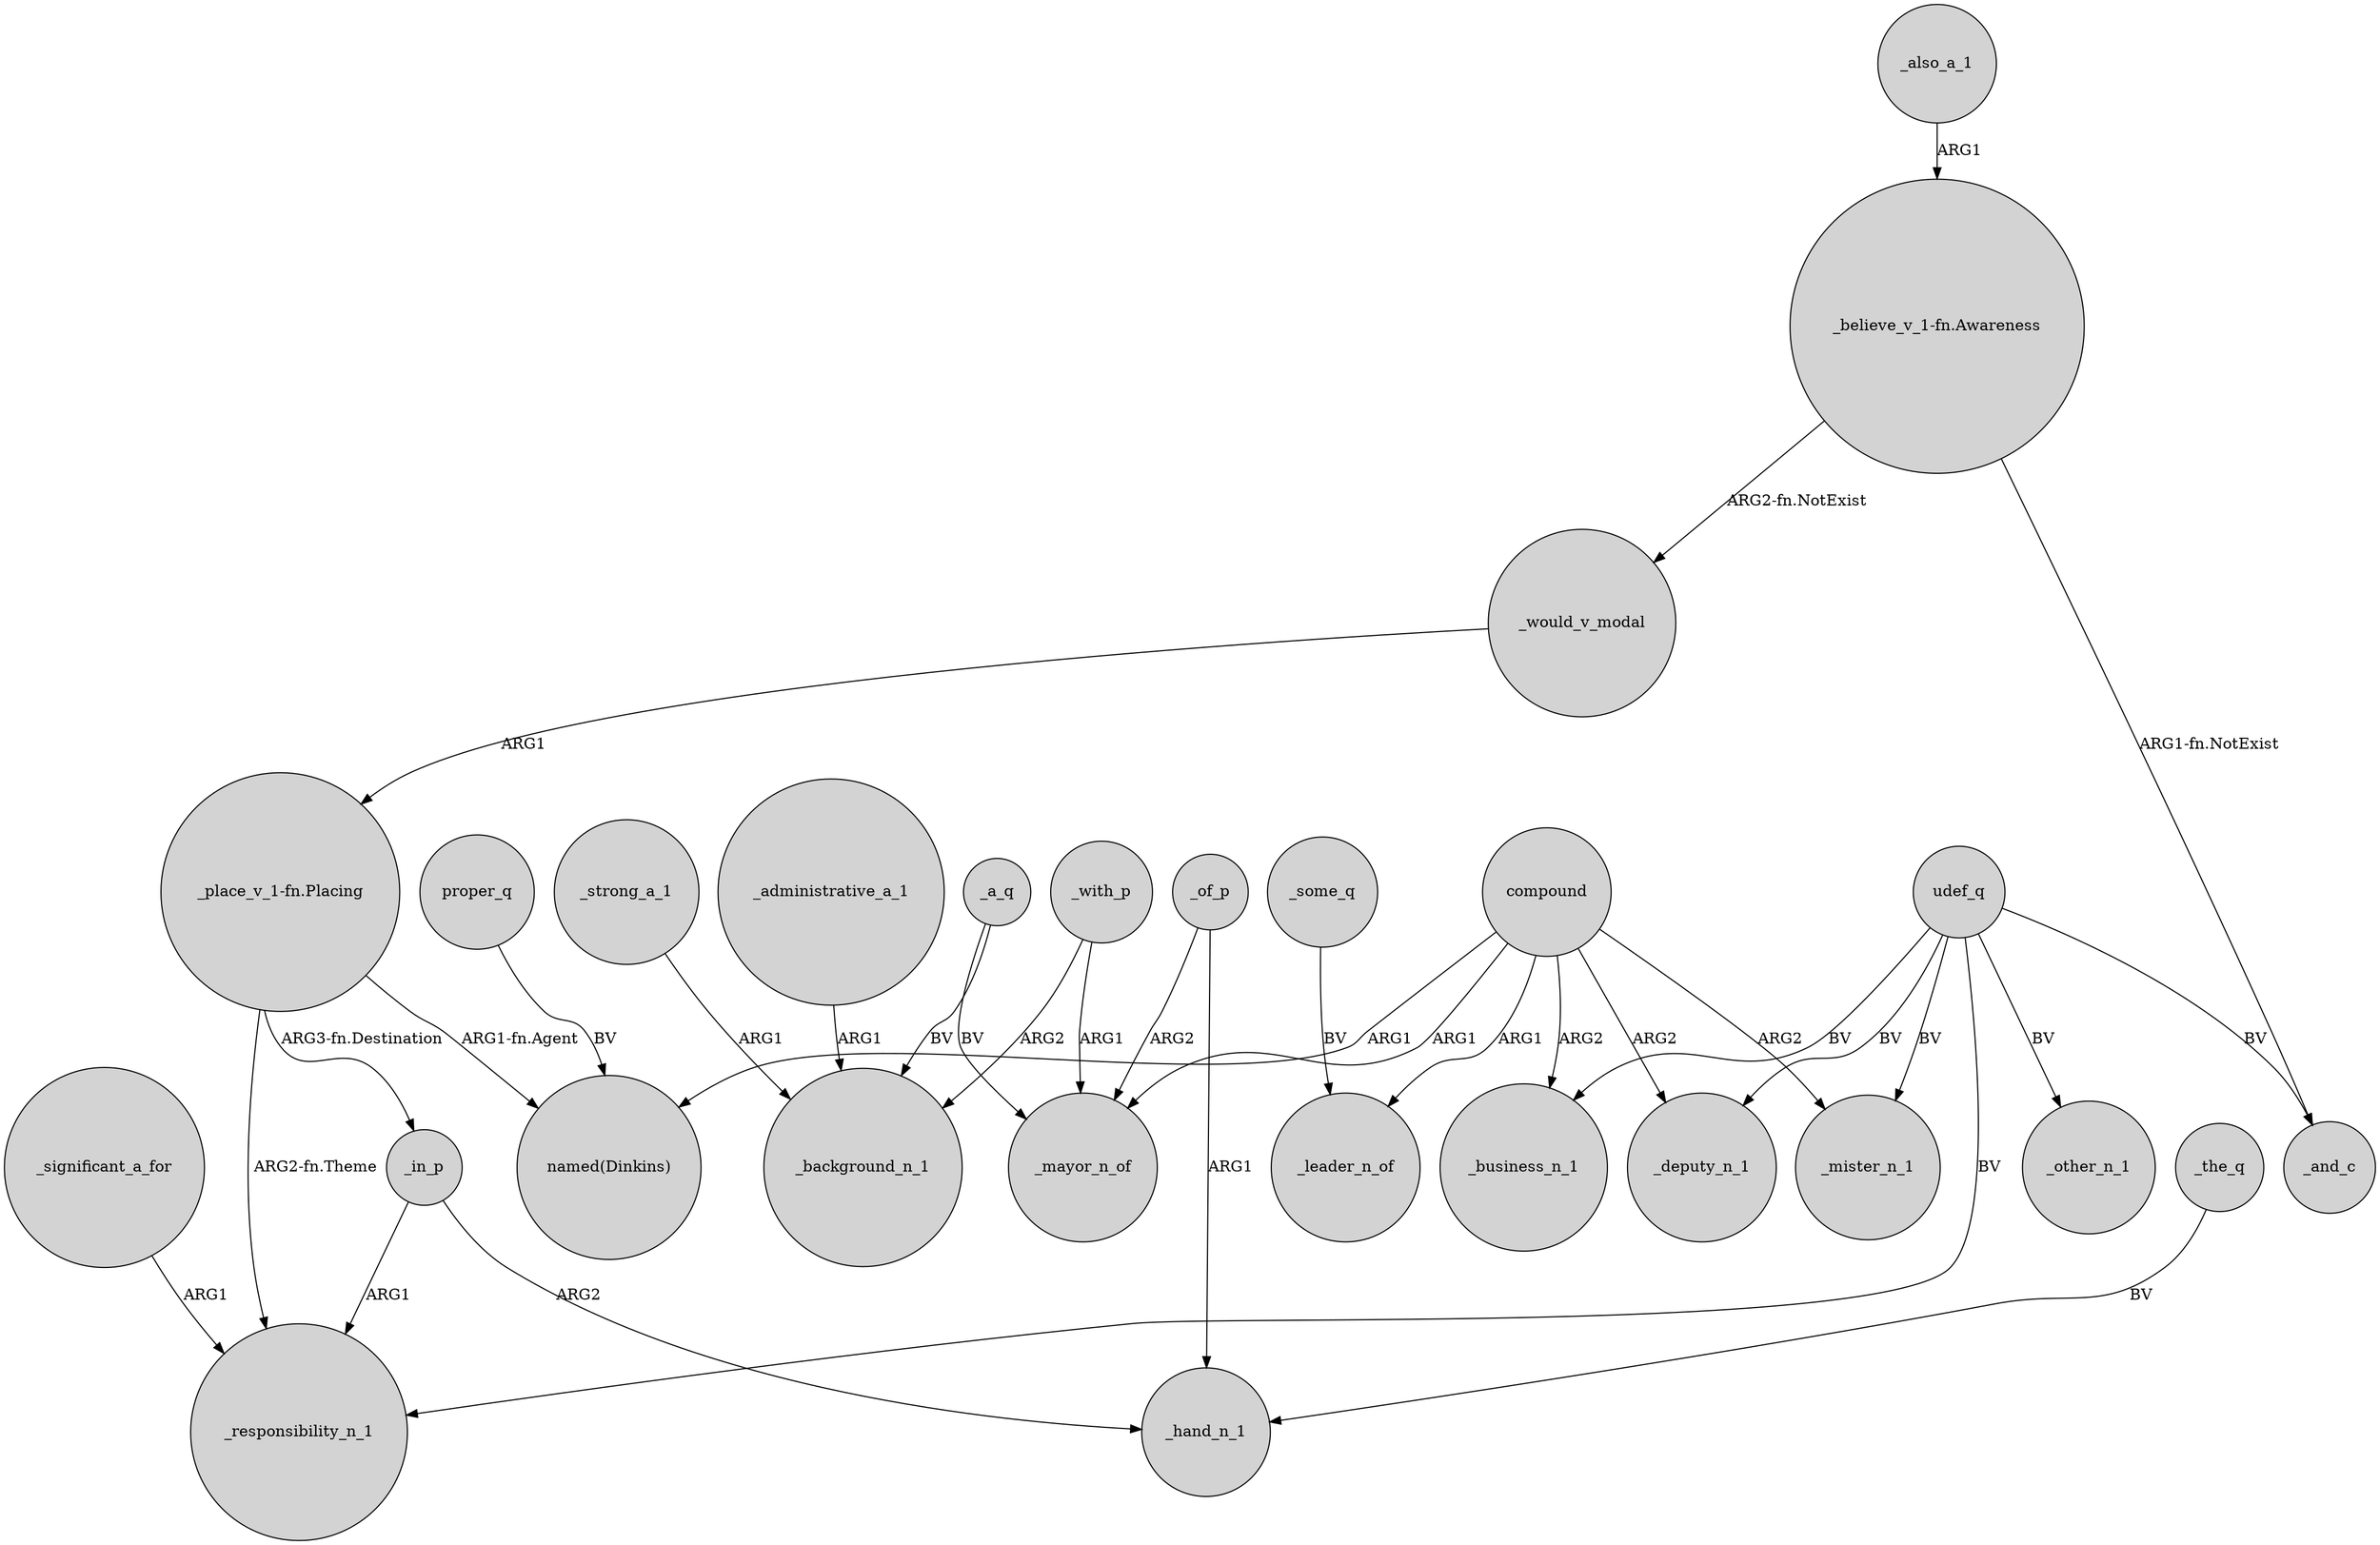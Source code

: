 digraph {
	node [shape=circle style=filled]
	udef_q -> _responsibility_n_1 [label=BV]
	_also_a_1 -> "_believe_v_1-fn.Awareness" [label=ARG1]
	_administrative_a_1 -> _background_n_1 [label=ARG1]
	"_believe_v_1-fn.Awareness" -> _and_c [label="ARG1-fn.NotExist"]
	"_place_v_1-fn.Placing" -> "named(Dinkins)" [label="ARG1-fn.Agent"]
	_a_q -> _mayor_n_of [label=BV]
	compound -> _mayor_n_of [label=ARG1]
	_of_p -> _mayor_n_of [label=ARG2]
	"_place_v_1-fn.Placing" -> _responsibility_n_1 [label="ARG2-fn.Theme"]
	compound -> _mister_n_1 [label=ARG2]
	compound -> _deputy_n_1 [label=ARG2]
	udef_q -> _mister_n_1 [label=BV]
	_in_p -> _hand_n_1 [label=ARG2]
	compound -> _leader_n_of [label=ARG1]
	_some_q -> _leader_n_of [label=BV]
	_with_p -> _background_n_1 [label=ARG2]
	"_believe_v_1-fn.Awareness" -> _would_v_modal [label="ARG2-fn.NotExist"]
	_the_q -> _hand_n_1 [label=BV]
	_would_v_modal -> "_place_v_1-fn.Placing" [label=ARG1]
	udef_q -> _other_n_1 [label=BV]
	compound -> "named(Dinkins)" [label=ARG1]
	"_place_v_1-fn.Placing" -> _in_p [label="ARG3-fn.Destination"]
	udef_q -> _deputy_n_1 [label=BV]
	_with_p -> _mayor_n_of [label=ARG1]
	_in_p -> _responsibility_n_1 [label=ARG1]
	_of_p -> _hand_n_1 [label=ARG1]
	compound -> _business_n_1 [label=ARG2]
	udef_q -> _business_n_1 [label=BV]
	udef_q -> _and_c [label=BV]
	_strong_a_1 -> _background_n_1 [label=ARG1]
	proper_q -> "named(Dinkins)" [label=BV]
	_a_q -> _background_n_1 [label=BV]
	_significant_a_for -> _responsibility_n_1 [label=ARG1]
}
